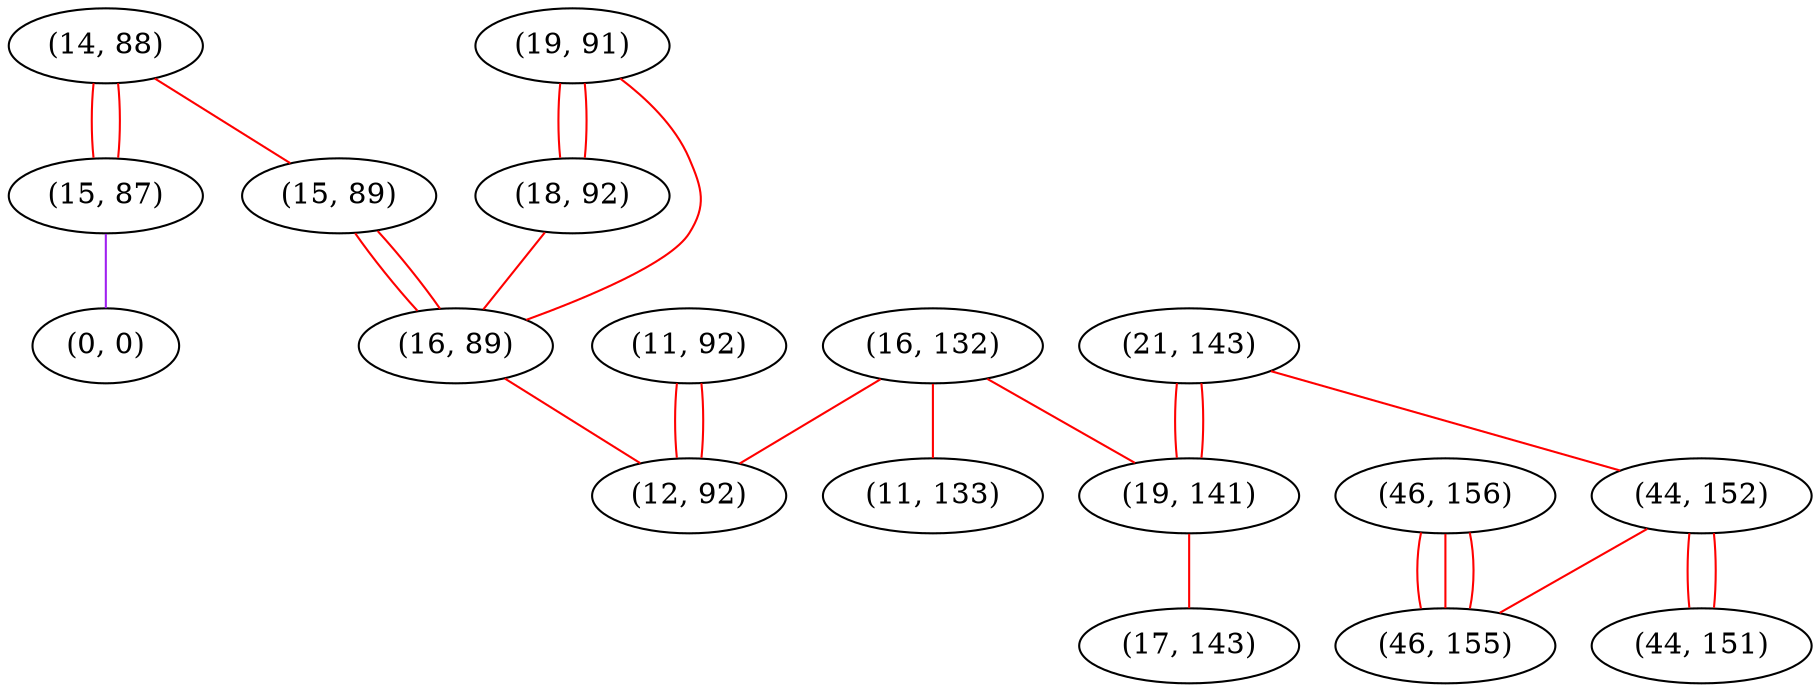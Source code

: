 graph "" {
"(14, 88)";
"(21, 143)";
"(15, 89)";
"(15, 87)";
"(16, 132)";
"(46, 156)";
"(11, 133)";
"(11, 92)";
"(19, 91)";
"(44, 152)";
"(46, 155)";
"(0, 0)";
"(18, 92)";
"(19, 141)";
"(16, 89)";
"(44, 151)";
"(12, 92)";
"(17, 143)";
"(14, 88)" -- "(15, 87)"  [color=red, key=0, weight=1];
"(14, 88)" -- "(15, 87)"  [color=red, key=1, weight=1];
"(14, 88)" -- "(15, 89)"  [color=red, key=0, weight=1];
"(21, 143)" -- "(44, 152)"  [color=red, key=0, weight=1];
"(21, 143)" -- "(19, 141)"  [color=red, key=0, weight=1];
"(21, 143)" -- "(19, 141)"  [color=red, key=1, weight=1];
"(15, 89)" -- "(16, 89)"  [color=red, key=0, weight=1];
"(15, 89)" -- "(16, 89)"  [color=red, key=1, weight=1];
"(15, 87)" -- "(0, 0)"  [color=purple, key=0, weight=4];
"(16, 132)" -- "(19, 141)"  [color=red, key=0, weight=1];
"(16, 132)" -- "(12, 92)"  [color=red, key=0, weight=1];
"(16, 132)" -- "(11, 133)"  [color=red, key=0, weight=1];
"(46, 156)" -- "(46, 155)"  [color=red, key=0, weight=1];
"(46, 156)" -- "(46, 155)"  [color=red, key=1, weight=1];
"(46, 156)" -- "(46, 155)"  [color=red, key=2, weight=1];
"(11, 92)" -- "(12, 92)"  [color=red, key=0, weight=1];
"(11, 92)" -- "(12, 92)"  [color=red, key=1, weight=1];
"(19, 91)" -- "(16, 89)"  [color=red, key=0, weight=1];
"(19, 91)" -- "(18, 92)"  [color=red, key=0, weight=1];
"(19, 91)" -- "(18, 92)"  [color=red, key=1, weight=1];
"(44, 152)" -- "(46, 155)"  [color=red, key=0, weight=1];
"(44, 152)" -- "(44, 151)"  [color=red, key=0, weight=1];
"(44, 152)" -- "(44, 151)"  [color=red, key=1, weight=1];
"(18, 92)" -- "(16, 89)"  [color=red, key=0, weight=1];
"(19, 141)" -- "(17, 143)"  [color=red, key=0, weight=1];
"(16, 89)" -- "(12, 92)"  [color=red, key=0, weight=1];
}
